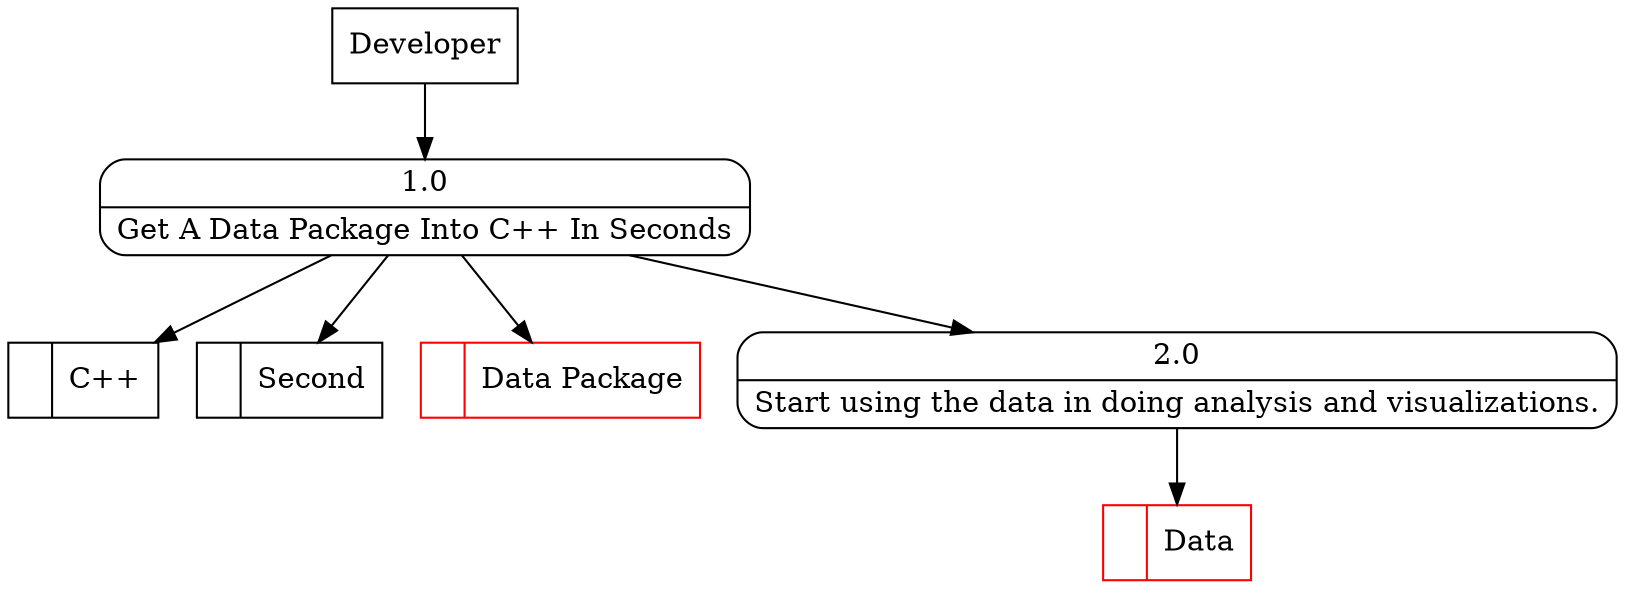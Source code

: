 digraph dfd2{ 
node[shape=record]
200 [label="<f0>  |<f1> C++ " ];
201 [label="<f0>  |<f1> Second " ];
202 [label="<f0>  |<f1> Data Package " color=red];
203 [label="Developer" shape=box];
204 [label="{<f0> 1.0|<f1> Get A Data Package Into C++ In Seconds }" shape=Mrecord];
2 [label="{<f0> 2.0|<f1> Start using the data in doing analysis and visualizations. }" shape=Mrecord];
204 -> 2
1001 [label="<f0>  |<f1> Data " color=red];
2 -> 1001
203 -> 204
204 -> 202
204 -> 200
204 -> 201
}